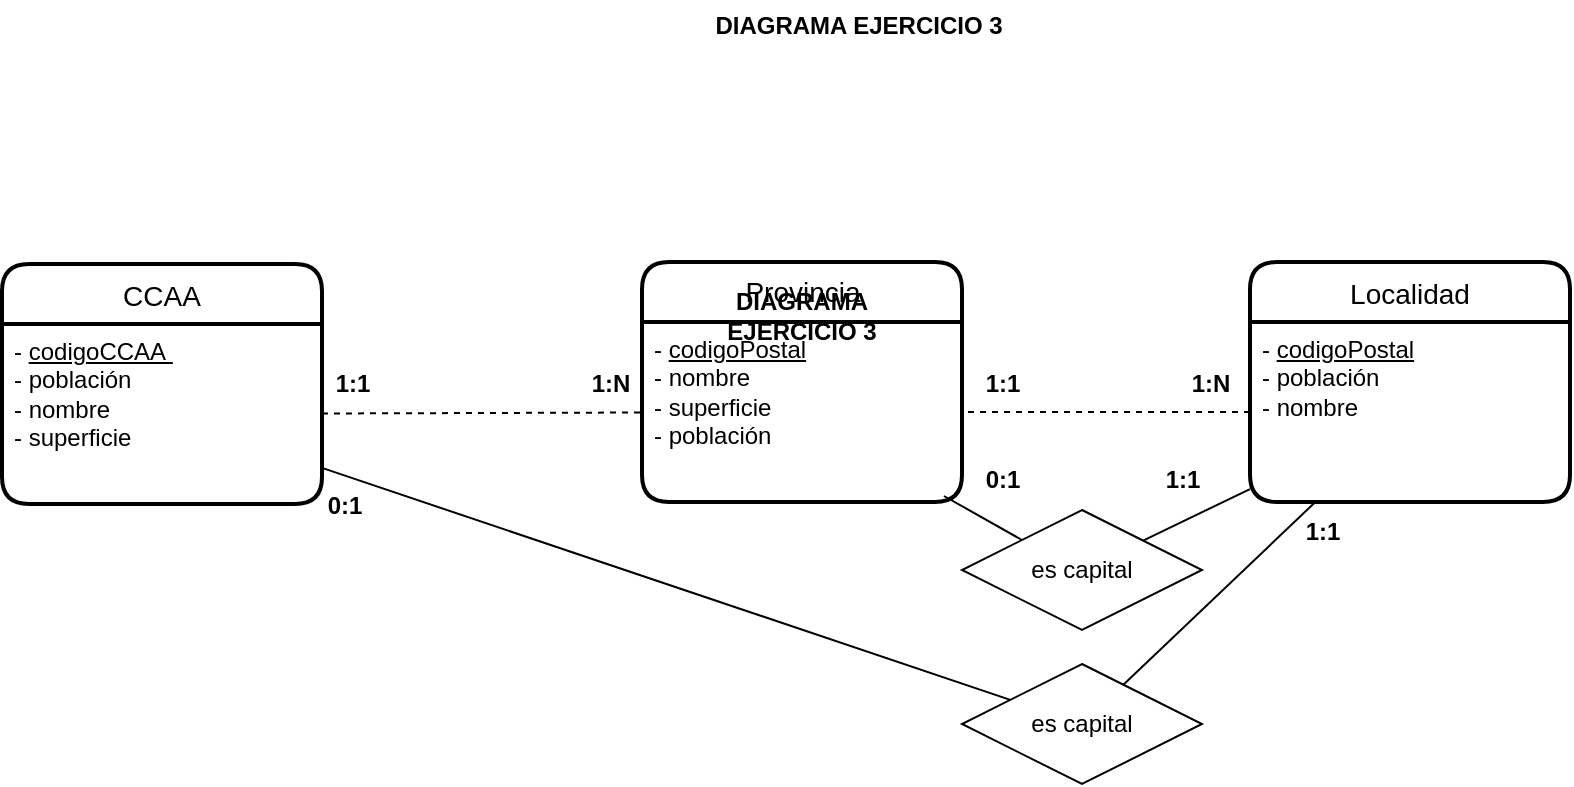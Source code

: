 <mxfile version="20.1.3" type="github">
  <diagram id="e14B0zVhnKclSYJwJWuQ" name="Pàgina-1">
    <mxGraphModel dx="3539" dy="1240" grid="0" gridSize="10" guides="1" tooltips="1" connect="1" arrows="1" fold="1" page="1" pageScale="1" pageWidth="1169" pageHeight="827" math="0" shadow="0">
      <root>
        <mxCell id="0" />
        <mxCell id="1" parent="0" />
        <mxCell id="MY2yZ7T-iWRl8EQ1s907-56" value="Localidad" style="swimlane;childLayout=stackLayout;horizontal=1;startSize=30;horizontalStack=0;rounded=1;fontSize=14;fontStyle=0;strokeWidth=2;resizeParent=0;resizeLast=1;shadow=0;dashed=0;align=center;" parent="1" vertex="1">
          <mxGeometry x="-388" y="178" width="160" height="120" as="geometry" />
        </mxCell>
        <mxCell id="MY2yZ7T-iWRl8EQ1s907-57" value="- &lt;u&gt;codigoPostal&lt;/u&gt;&lt;br&gt;- población&lt;br&gt;- nombre" style="align=left;strokeColor=none;fillColor=none;spacingLeft=4;fontSize=12;verticalAlign=top;resizable=0;rotatable=0;part=1;html=1;" parent="MY2yZ7T-iWRl8EQ1s907-56" vertex="1">
          <mxGeometry y="30" width="160" height="90" as="geometry" />
        </mxCell>
        <mxCell id="MY2yZ7T-iWRl8EQ1s907-62" value="Provincia" style="swimlane;childLayout=stackLayout;horizontal=1;startSize=30;horizontalStack=0;rounded=1;fontSize=14;fontStyle=0;strokeWidth=2;resizeParent=0;resizeLast=1;shadow=0;dashed=0;align=center;html=1;" parent="1" vertex="1">
          <mxGeometry x="-692" y="178" width="160" height="120" as="geometry" />
        </mxCell>
        <mxCell id="MY2yZ7T-iWRl8EQ1s907-63" value="- &lt;u&gt;codigoPostal&lt;/u&gt;&lt;br&gt;- nombre&lt;br&gt;- superficie&lt;br&gt;- población" style="align=left;strokeColor=none;fillColor=none;spacingLeft=4;fontSize=12;verticalAlign=top;resizable=0;rotatable=0;part=1;html=1;" parent="MY2yZ7T-iWRl8EQ1s907-62" vertex="1">
          <mxGeometry y="30" width="160" height="90" as="geometry" />
        </mxCell>
        <mxCell id="MY2yZ7T-iWRl8EQ1s907-60" value="CCAA" style="swimlane;childLayout=stackLayout;horizontal=1;startSize=30;horizontalStack=0;rounded=1;fontSize=14;fontStyle=0;strokeWidth=2;resizeParent=0;resizeLast=1;shadow=0;dashed=0;align=center;" parent="1" vertex="1">
          <mxGeometry x="-1012" y="179" width="160" height="120" as="geometry" />
        </mxCell>
        <mxCell id="MY2yZ7T-iWRl8EQ1s907-61" value="- &lt;u&gt;codigoCCAA&amp;nbsp;&lt;/u&gt;&lt;br&gt;- población&lt;br&gt;- nombre&lt;br&gt;- superficie" style="align=left;strokeColor=none;fillColor=none;spacingLeft=4;fontSize=12;verticalAlign=top;resizable=0;rotatable=0;part=1;fontStyle=0;html=1;" parent="MY2yZ7T-iWRl8EQ1s907-60" vertex="1">
          <mxGeometry y="30" width="160" height="90" as="geometry" />
        </mxCell>
        <mxCell id="MY2yZ7T-iWRl8EQ1s907-69" value="" style="endArrow=none;html=1;rounded=0;dashed=1;" parent="1" source="MY2yZ7T-iWRl8EQ1s907-61" target="MY2yZ7T-iWRl8EQ1s907-63" edge="1">
          <mxGeometry relative="1" as="geometry">
            <mxPoint x="-282" y="169" as="sourcePoint" />
            <mxPoint x="-788.105" y="70.948" as="targetPoint" />
          </mxGeometry>
        </mxCell>
        <mxCell id="MY2yZ7T-iWRl8EQ1s907-74" value="" style="endArrow=none;html=1;rounded=0;dashed=1;" parent="1" source="MY2yZ7T-iWRl8EQ1s907-57" target="MY2yZ7T-iWRl8EQ1s907-63" edge="1">
          <mxGeometry relative="1" as="geometry">
            <mxPoint x="-394.287" y="70.143" as="sourcePoint" />
            <mxPoint x="-422" y="258.545" as="targetPoint" />
          </mxGeometry>
        </mxCell>
        <mxCell id="MY2yZ7T-iWRl8EQ1s907-76" value="es capital" style="shape=rhombus;perimeter=rhombusPerimeter;whiteSpace=wrap;html=1;align=center;" parent="1" vertex="1">
          <mxGeometry x="-532" y="379" width="120" height="60" as="geometry" />
        </mxCell>
        <mxCell id="MY2yZ7T-iWRl8EQ1s907-77" value="es capital" style="shape=rhombus;perimeter=rhombusPerimeter;whiteSpace=wrap;html=1;align=center;" parent="1" vertex="1">
          <mxGeometry x="-532" y="302" width="120" height="60" as="geometry" />
        </mxCell>
        <mxCell id="MY2yZ7T-iWRl8EQ1s907-78" value="" style="endArrow=none;html=1;rounded=0;" parent="1" source="MY2yZ7T-iWRl8EQ1s907-61" target="MY2yZ7T-iWRl8EQ1s907-76" edge="1">
          <mxGeometry relative="1" as="geometry">
            <mxPoint x="-886.878" y="219.0" as="sourcePoint" />
            <mxPoint x="-778.842" y="80.579" as="targetPoint" />
          </mxGeometry>
        </mxCell>
        <mxCell id="MY2yZ7T-iWRl8EQ1s907-79" value="" style="endArrow=none;html=1;rounded=0;entryX=0;entryY=0;entryDx=0;entryDy=0;" parent="1" target="MY2yZ7T-iWRl8EQ1s907-77" edge="1">
          <mxGeometry relative="1" as="geometry">
            <mxPoint x="-541" y="295" as="sourcePoint" />
            <mxPoint x="-495" y="314" as="targetPoint" />
          </mxGeometry>
        </mxCell>
        <mxCell id="MY2yZ7T-iWRl8EQ1s907-80" value="" style="endArrow=none;html=1;rounded=0;" parent="1" source="MY2yZ7T-iWRl8EQ1s907-77" target="MY2yZ7T-iWRl8EQ1s907-57" edge="1">
          <mxGeometry relative="1" as="geometry">
            <mxPoint x="-322" y="225.538" as="sourcePoint" />
            <mxPoint x="-471.412" y="153.706" as="targetPoint" />
          </mxGeometry>
        </mxCell>
        <mxCell id="MY2yZ7T-iWRl8EQ1s907-81" value="" style="endArrow=none;html=1;rounded=0;" parent="1" source="MY2yZ7T-iWRl8EQ1s907-76" target="MY2yZ7T-iWRl8EQ1s907-57" edge="1">
          <mxGeometry relative="1" as="geometry">
            <mxPoint x="-508.364" y="112.182" as="sourcePoint" />
            <mxPoint x="-561.322" y="-111" as="targetPoint" />
          </mxGeometry>
        </mxCell>
        <mxCell id="jRFVzA_71bG7eUm4LBwY-1" value="&lt;b&gt;0:1&lt;/b&gt;" style="text;html=1;align=center;verticalAlign=middle;resizable=0;points=[];autosize=1;strokeColor=none;fillColor=none;" vertex="1" parent="1">
          <mxGeometry x="-861" y="285" width="40" height="30" as="geometry" />
        </mxCell>
        <mxCell id="jRFVzA_71bG7eUm4LBwY-2" value="&lt;b&gt;1:1&lt;/b&gt;" style="text;html=1;align=center;verticalAlign=middle;resizable=0;points=[];autosize=1;strokeColor=none;fillColor=none;" vertex="1" parent="1">
          <mxGeometry x="-372" y="298" width="40" height="30" as="geometry" />
        </mxCell>
        <mxCell id="jRFVzA_71bG7eUm4LBwY-3" value="&lt;b&gt;1:1&lt;/b&gt;" style="text;html=1;align=center;verticalAlign=middle;resizable=0;points=[];autosize=1;strokeColor=none;fillColor=none;" vertex="1" parent="1">
          <mxGeometry x="-857" y="224" width="40" height="30" as="geometry" />
        </mxCell>
        <mxCell id="jRFVzA_71bG7eUm4LBwY-4" value="&lt;b&gt;1:N&lt;/b&gt;" style="text;html=1;align=center;verticalAlign=middle;resizable=0;points=[];autosize=1;strokeColor=none;fillColor=none;" vertex="1" parent="1">
          <mxGeometry x="-728" y="224" width="40" height="30" as="geometry" />
        </mxCell>
        <mxCell id="jRFVzA_71bG7eUm4LBwY-5" value="&lt;b&gt;0:1&lt;/b&gt;" style="text;html=1;align=center;verticalAlign=middle;resizable=0;points=[];autosize=1;strokeColor=none;fillColor=none;" vertex="1" parent="1">
          <mxGeometry x="-532" y="272" width="40" height="30" as="geometry" />
        </mxCell>
        <mxCell id="jRFVzA_71bG7eUm4LBwY-6" value="&lt;b&gt;1:1&lt;/b&gt;" style="text;html=1;align=center;verticalAlign=middle;resizable=0;points=[];autosize=1;strokeColor=none;fillColor=none;" vertex="1" parent="1">
          <mxGeometry x="-442" y="272" width="40" height="30" as="geometry" />
        </mxCell>
        <mxCell id="jRFVzA_71bG7eUm4LBwY-8" value="&lt;b&gt;1:1&lt;/b&gt;" style="text;html=1;align=center;verticalAlign=middle;resizable=0;points=[];autosize=1;strokeColor=none;fillColor=none;" vertex="1" parent="1">
          <mxGeometry x="-532" y="224" width="40" height="30" as="geometry" />
        </mxCell>
        <mxCell id="jRFVzA_71bG7eUm4LBwY-9" value="&lt;b&gt;1:N&lt;/b&gt;" style="text;html=1;align=center;verticalAlign=middle;resizable=0;points=[];autosize=1;strokeColor=none;fillColor=none;" vertex="1" parent="1">
          <mxGeometry x="-428" y="224" width="40" height="30" as="geometry" />
        </mxCell>
        <mxCell id="jRFVzA_71bG7eUm4LBwY-11" value="&lt;b&gt;DIAGRAMA EJERCICIO 3&lt;/b&gt;" style="text;html=1;align=center;verticalAlign=middle;resizable=0;points=[];autosize=1;strokeColor=none;fillColor=none;" vertex="1" parent="1">
          <mxGeometry x="-660" y="47" width="152" height="26" as="geometry" />
        </mxCell>
        <mxCell id="LvHJdnn_zBilJ78T73Ot-1" value="&lt;b&gt;DIAGRAMA EJERCICIO 3&lt;/b&gt;" style="text;html=1;strokeColor=none;fillColor=none;align=center;verticalAlign=middle;whiteSpace=wrap;rounded=0;" vertex="1" parent="1">
          <mxGeometry x="-670" y="190" width="116" height="30" as="geometry" />
        </mxCell>
      </root>
    </mxGraphModel>
  </diagram>
</mxfile>
